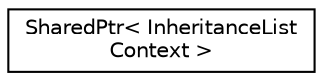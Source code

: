 digraph "Graphical Class Hierarchy"
{
 // INTERACTIVE_SVG=YES
  edge [fontname="Helvetica",fontsize="10",labelfontname="Helvetica",labelfontsize="10"];
  node [fontname="Helvetica",fontsize="10",shape=record];
  rankdir="LR";
  Node0 [label="SharedPtr\< InheritanceList\lContext \>",height=0.2,width=0.4,color="black", fillcolor="white", style="filled",URL="$df/d12/class_shared_ptr.html"];
}
